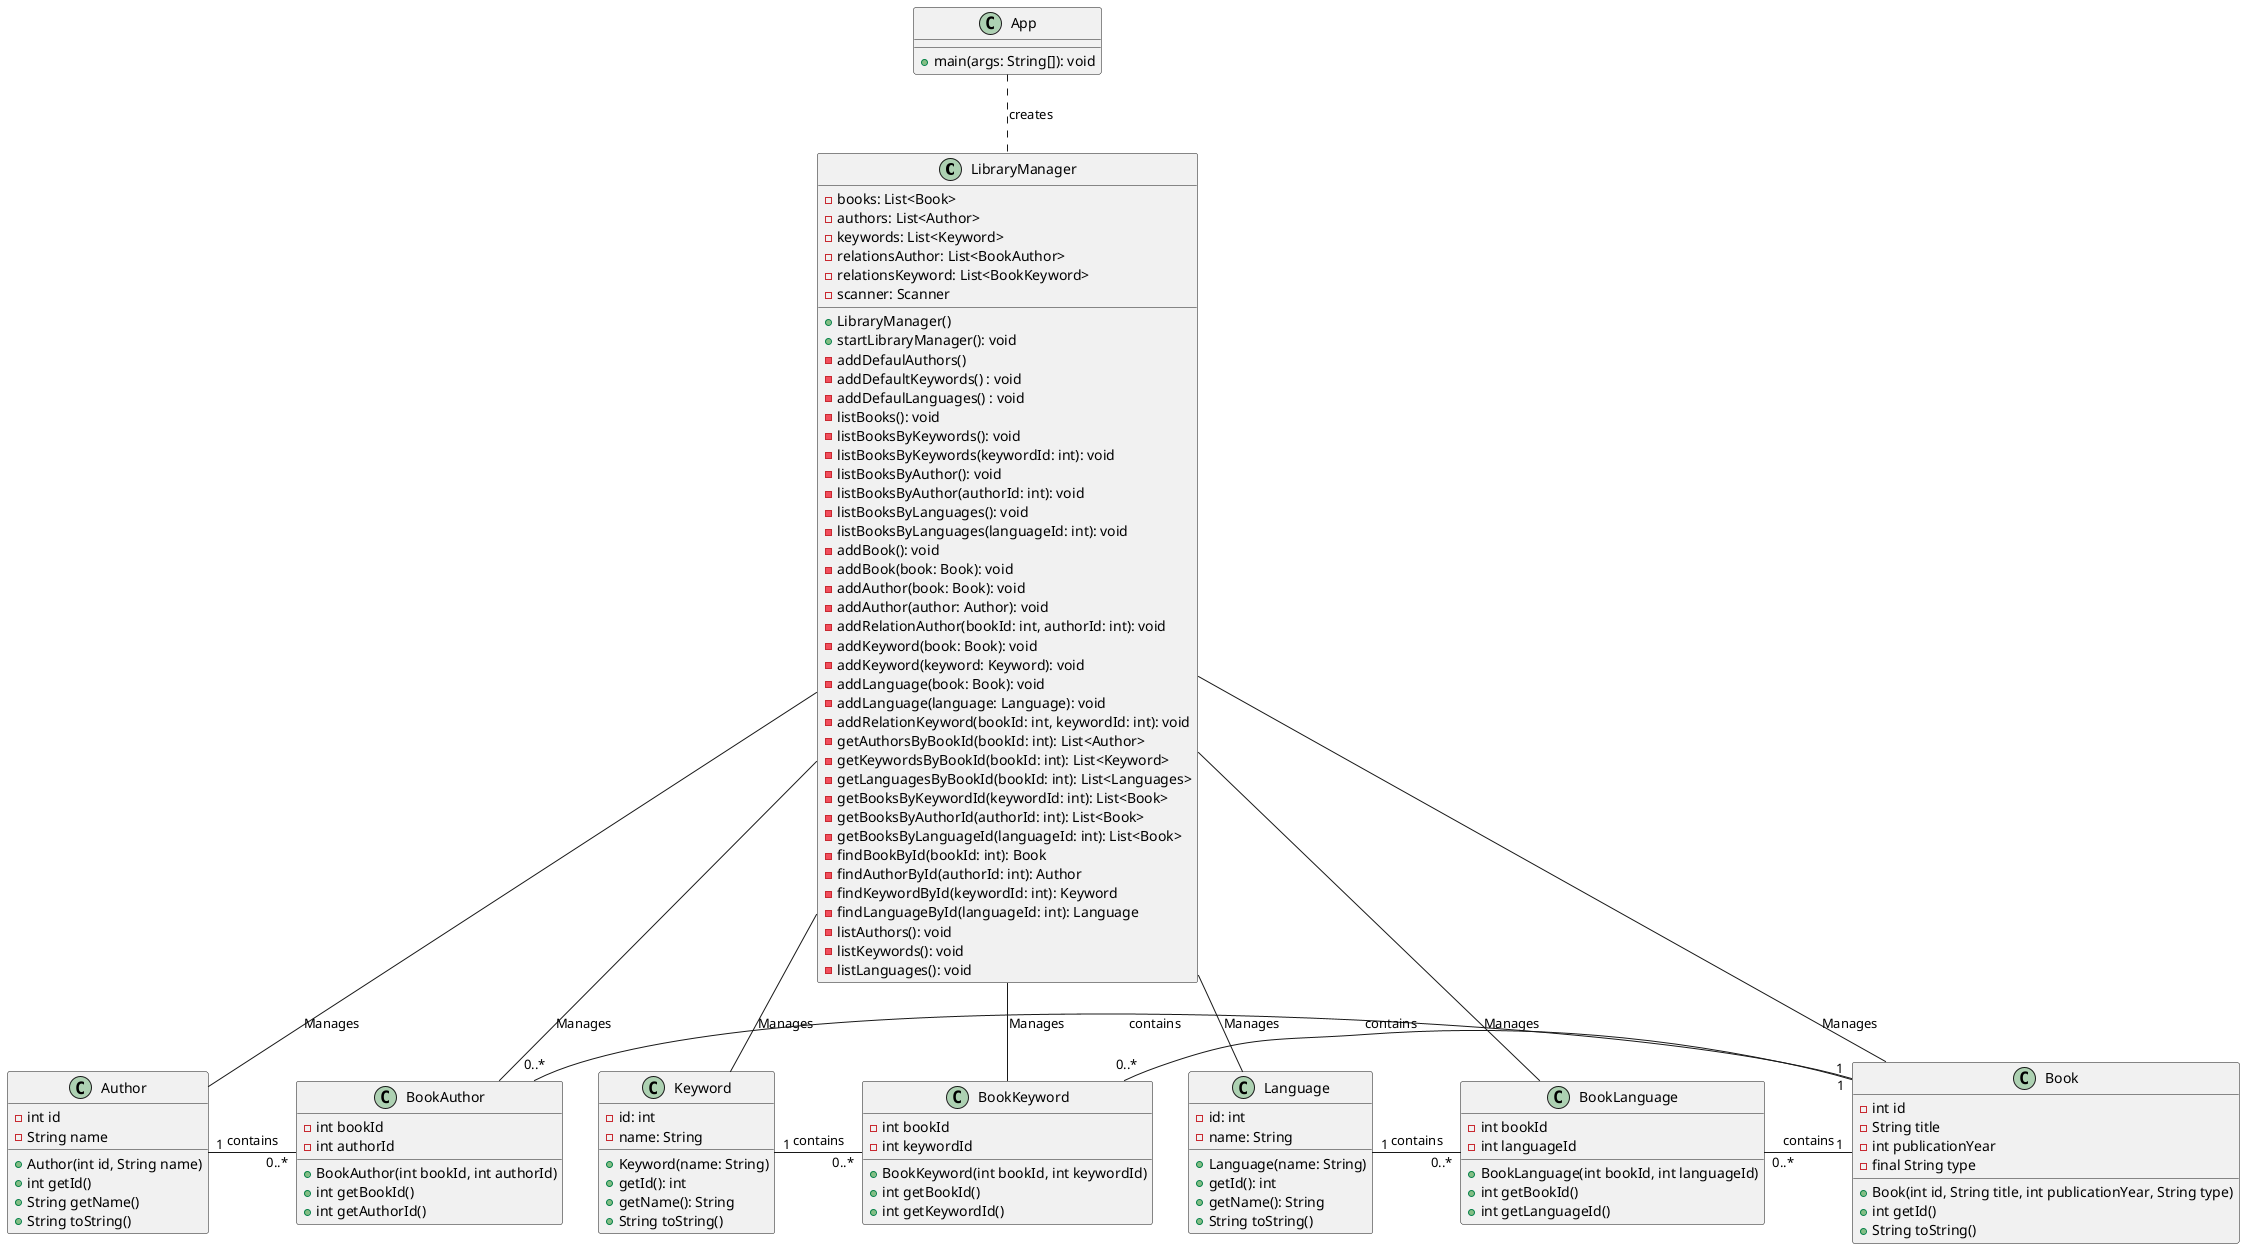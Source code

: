 @startuml
LibraryManager --  Author: Manages
LibraryManager -- Book: Manages
LibraryManager --  Keyword: Manages
LibraryManager --  Language: Manages
LibraryManager --  BookKeyword: Manages
LibraryManager --  BookAuthor: Manages
LibraryManager --  BookLanguage: Manages
App .. LibraryManager : creates
Book "1" -l- "0..*" BookAuthor : contains
Book "1" -l- "0..*" BookKeyword : contains
Author "1" --r- "0..*" BookAuthor : contains
Keyword"1" --r- "0..*" BookKeyword : contains
Book "1" -l- "0..*" BookLanguage : contains
Language "1" --r- "0..*" BookLanguage : contains



class Author {
        -int id
        -String name
        +Author(int id, String name)
        +int getId()
        +String getName()
        +String toString()
    }

class Keyword {
        - id: int
        - name: String

        + Keyword(name: String)
        + getId(): int
        + getName(): String
        + String toString()
    }

class Language {
        - id: int
        - name: String

        + Language(name: String)
        + getId(): int
        + getName(): String
        + String toString()
    }


class BookAuthor {
        -int bookId
        -int authorId
        +BookAuthor(int bookId, int authorId)
        +int getBookId()
        +int getAuthorId()
    }

class Book {
        -int id
        -String title
        -int publicationYear
        -final String type
        +Book(int id, String title, int publicationYear, String type)
        +int getId()
        +String toString()
    }

class BookKeyword {
        -int bookId
        -int keywordId
        +BookKeyword(int bookId, int keywordId)
        +int getBookId()
        +int getKeywordId()
    }

class BookLanguage {
        -int bookId
        -int languageId
        +BookLanguage(int bookId, int languageId)
        +int getBookId()
        +int getLanguageId()
    }




class LibraryManager {
        - books: List<Book>
        - authors: List<Author>
        - keywords: List<Keyword>
        - relationsAuthor: List<BookAuthor>
        - relationsKeyword: List<BookKeyword>
        - scanner: Scanner

        + LibraryManager()
        + startLibraryManager(): void
        - addDefaulAuthors()
        - addDefaultKeywords() : void
        - addDefaulLanguages() : void
        - listBooks(): void
        - listBooksByKeywords(): void
        - listBooksByKeywords(keywordId: int): void
        - listBooksByAuthor(): void
        - listBooksByAuthor(authorId: int): void
        - listBooksByLanguages(): void
        - listBooksByLanguages(languageId: int): void
        - addBook(): void
        - addBook(book: Book): void
        - addAuthor(book: Book): void
        - addAuthor(author: Author): void
        - addRelationAuthor(bookId: int, authorId: int): void
        - addKeyword(book: Book): void
        - addKeyword(keyword: Keyword): void
        - addLanguage(book: Book): void
        - addLanguage(language: Language): void
        - addRelationKeyword(bookId: int, keywordId: int): void
        - getAuthorsByBookId(bookId: int): List<Author>
        - getKeywordsByBookId(bookId: int): List<Keyword>
        - getLanguagesByBookId(bookId: int): List<Languages>
        - getBooksByKeywordId(keywordId: int): List<Book>
        - getBooksByAuthorId(authorId: int): List<Book>
        - getBooksByLanguageId(languageId: int): List<Book>
        - findBookById(bookId: int): Book
        - findAuthorById(authorId: int): Author
        - findKeywordById(keywordId: int): Keyword
        - findLanguageById(languageId: int): Language
        - listAuthors(): void
        - listKeywords(): void
        - listLanguages(): void
    }

class App {
        + main(args: String[]): void
    }
@enduml